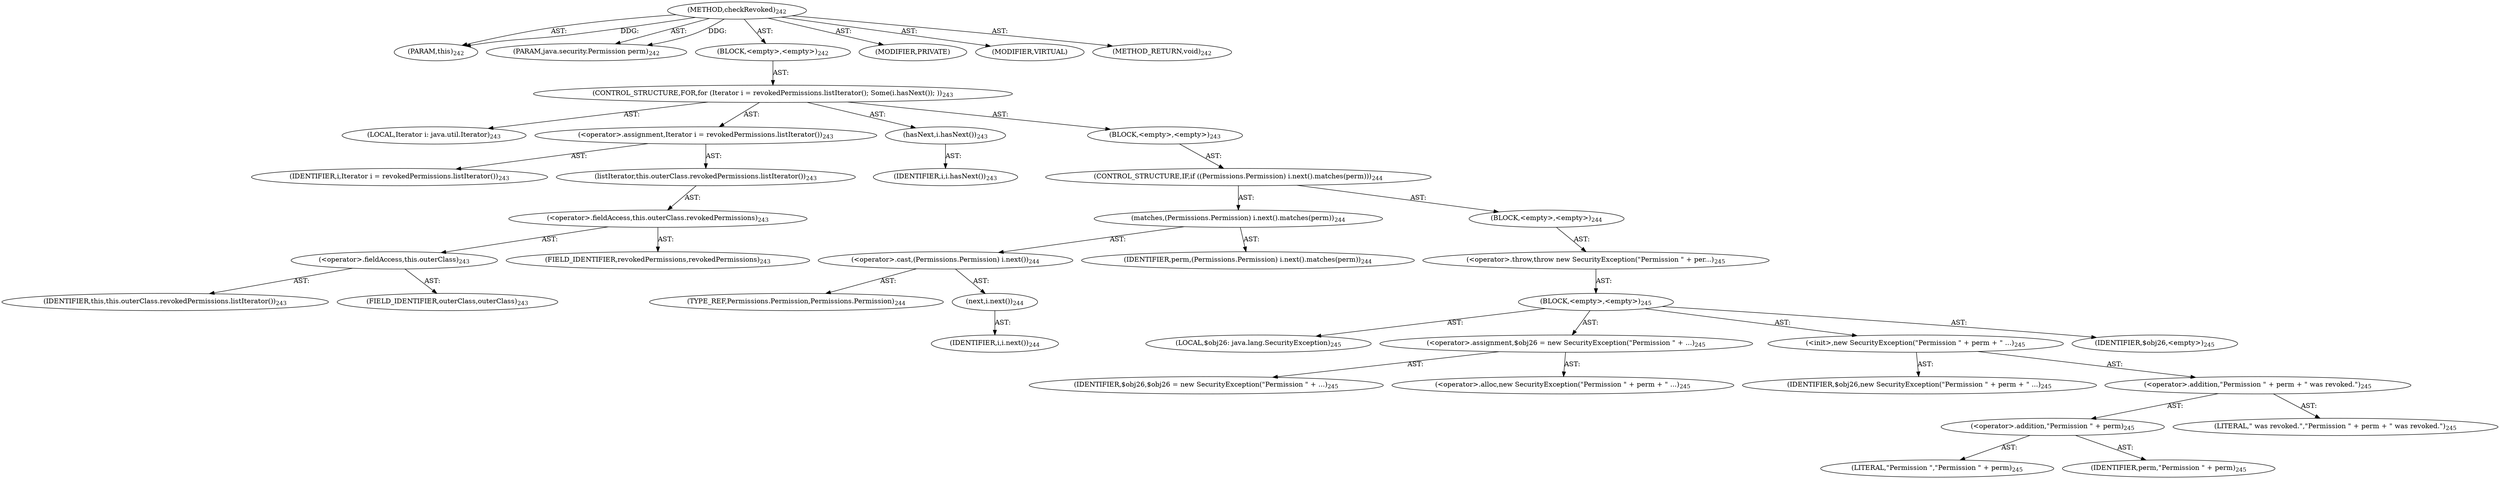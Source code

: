 digraph "checkRevoked" {  
"111669149705" [label = <(METHOD,checkRevoked)<SUB>242</SUB>> ]
"115964117010" [label = <(PARAM,this)<SUB>242</SUB>> ]
"115964117011" [label = <(PARAM,java.security.Permission perm)<SUB>242</SUB>> ]
"25769803824" [label = <(BLOCK,&lt;empty&gt;,&lt;empty&gt;)<SUB>242</SUB>> ]
"47244640269" [label = <(CONTROL_STRUCTURE,FOR,for (Iterator i = revokedPermissions.listIterator(); Some(i.hasNext()); ))<SUB>243</SUB>> ]
"94489280545" [label = <(LOCAL,Iterator i: java.util.Iterator)<SUB>243</SUB>> ]
"30064771317" [label = <(&lt;operator&gt;.assignment,Iterator i = revokedPermissions.listIterator())<SUB>243</SUB>> ]
"68719476917" [label = <(IDENTIFIER,i,Iterator i = revokedPermissions.listIterator())<SUB>243</SUB>> ]
"30064771318" [label = <(listIterator,this.outerClass.revokedPermissions.listIterator())<SUB>243</SUB>> ]
"30064771319" [label = <(&lt;operator&gt;.fieldAccess,this.outerClass.revokedPermissions)<SUB>243</SUB>> ]
"30064771320" [label = <(&lt;operator&gt;.fieldAccess,this.outerClass)<SUB>243</SUB>> ]
"68719476918" [label = <(IDENTIFIER,this,this.outerClass.revokedPermissions.listIterator())<SUB>243</SUB>> ]
"55834574908" [label = <(FIELD_IDENTIFIER,outerClass,outerClass)<SUB>243</SUB>> ]
"55834574909" [label = <(FIELD_IDENTIFIER,revokedPermissions,revokedPermissions)<SUB>243</SUB>> ]
"30064771321" [label = <(hasNext,i.hasNext())<SUB>243</SUB>> ]
"68719476919" [label = <(IDENTIFIER,i,i.hasNext())<SUB>243</SUB>> ]
"25769803825" [label = <(BLOCK,&lt;empty&gt;,&lt;empty&gt;)<SUB>243</SUB>> ]
"47244640270" [label = <(CONTROL_STRUCTURE,IF,if ((Permissions.Permission) i.next().matches(perm)))<SUB>244</SUB>> ]
"30064771322" [label = <(matches,(Permissions.Permission) i.next().matches(perm))<SUB>244</SUB>> ]
"30064771323" [label = <(&lt;operator&gt;.cast,(Permissions.Permission) i.next())<SUB>244</SUB>> ]
"180388626434" [label = <(TYPE_REF,Permissions.Permission,Permissions.Permission)<SUB>244</SUB>> ]
"30064771324" [label = <(next,i.next())<SUB>244</SUB>> ]
"68719476920" [label = <(IDENTIFIER,i,i.next())<SUB>244</SUB>> ]
"68719476921" [label = <(IDENTIFIER,perm,(Permissions.Permission) i.next().matches(perm))<SUB>244</SUB>> ]
"25769803826" [label = <(BLOCK,&lt;empty&gt;,&lt;empty&gt;)<SUB>244</SUB>> ]
"30064771325" [label = <(&lt;operator&gt;.throw,throw new SecurityException(&quot;Permission &quot; + per...)<SUB>245</SUB>> ]
"25769803827" [label = <(BLOCK,&lt;empty&gt;,&lt;empty&gt;)<SUB>245</SUB>> ]
"94489280546" [label = <(LOCAL,$obj26: java.lang.SecurityException)<SUB>245</SUB>> ]
"30064771326" [label = <(&lt;operator&gt;.assignment,$obj26 = new SecurityException(&quot;Permission &quot; + ...)<SUB>245</SUB>> ]
"68719476922" [label = <(IDENTIFIER,$obj26,$obj26 = new SecurityException(&quot;Permission &quot; + ...)<SUB>245</SUB>> ]
"30064771327" [label = <(&lt;operator&gt;.alloc,new SecurityException(&quot;Permission &quot; + perm + &quot; ...)<SUB>245</SUB>> ]
"30064771328" [label = <(&lt;init&gt;,new SecurityException(&quot;Permission &quot; + perm + &quot; ...)<SUB>245</SUB>> ]
"68719476923" [label = <(IDENTIFIER,$obj26,new SecurityException(&quot;Permission &quot; + perm + &quot; ...)<SUB>245</SUB>> ]
"30064771329" [label = <(&lt;operator&gt;.addition,&quot;Permission &quot; + perm + &quot; was revoked.&quot;)<SUB>245</SUB>> ]
"30064771330" [label = <(&lt;operator&gt;.addition,&quot;Permission &quot; + perm)<SUB>245</SUB>> ]
"90194313283" [label = <(LITERAL,&quot;Permission &quot;,&quot;Permission &quot; + perm)<SUB>245</SUB>> ]
"68719476924" [label = <(IDENTIFIER,perm,&quot;Permission &quot; + perm)<SUB>245</SUB>> ]
"90194313284" [label = <(LITERAL,&quot; was revoked.&quot;,&quot;Permission &quot; + perm + &quot; was revoked.&quot;)<SUB>245</SUB>> ]
"68719476925" [label = <(IDENTIFIER,$obj26,&lt;empty&gt;)<SUB>245</SUB>> ]
"133143986200" [label = <(MODIFIER,PRIVATE)> ]
"133143986201" [label = <(MODIFIER,VIRTUAL)> ]
"128849018889" [label = <(METHOD_RETURN,void)<SUB>242</SUB>> ]
  "111669149705" -> "115964117010"  [ label = "AST: "] 
  "111669149705" -> "115964117011"  [ label = "AST: "] 
  "111669149705" -> "25769803824"  [ label = "AST: "] 
  "111669149705" -> "133143986200"  [ label = "AST: "] 
  "111669149705" -> "133143986201"  [ label = "AST: "] 
  "111669149705" -> "128849018889"  [ label = "AST: "] 
  "25769803824" -> "47244640269"  [ label = "AST: "] 
  "47244640269" -> "94489280545"  [ label = "AST: "] 
  "47244640269" -> "30064771317"  [ label = "AST: "] 
  "47244640269" -> "30064771321"  [ label = "AST: "] 
  "47244640269" -> "25769803825"  [ label = "AST: "] 
  "30064771317" -> "68719476917"  [ label = "AST: "] 
  "30064771317" -> "30064771318"  [ label = "AST: "] 
  "30064771318" -> "30064771319"  [ label = "AST: "] 
  "30064771319" -> "30064771320"  [ label = "AST: "] 
  "30064771319" -> "55834574909"  [ label = "AST: "] 
  "30064771320" -> "68719476918"  [ label = "AST: "] 
  "30064771320" -> "55834574908"  [ label = "AST: "] 
  "30064771321" -> "68719476919"  [ label = "AST: "] 
  "25769803825" -> "47244640270"  [ label = "AST: "] 
  "47244640270" -> "30064771322"  [ label = "AST: "] 
  "47244640270" -> "25769803826"  [ label = "AST: "] 
  "30064771322" -> "30064771323"  [ label = "AST: "] 
  "30064771322" -> "68719476921"  [ label = "AST: "] 
  "30064771323" -> "180388626434"  [ label = "AST: "] 
  "30064771323" -> "30064771324"  [ label = "AST: "] 
  "30064771324" -> "68719476920"  [ label = "AST: "] 
  "25769803826" -> "30064771325"  [ label = "AST: "] 
  "30064771325" -> "25769803827"  [ label = "AST: "] 
  "25769803827" -> "94489280546"  [ label = "AST: "] 
  "25769803827" -> "30064771326"  [ label = "AST: "] 
  "25769803827" -> "30064771328"  [ label = "AST: "] 
  "25769803827" -> "68719476925"  [ label = "AST: "] 
  "30064771326" -> "68719476922"  [ label = "AST: "] 
  "30064771326" -> "30064771327"  [ label = "AST: "] 
  "30064771328" -> "68719476923"  [ label = "AST: "] 
  "30064771328" -> "30064771329"  [ label = "AST: "] 
  "30064771329" -> "30064771330"  [ label = "AST: "] 
  "30064771329" -> "90194313284"  [ label = "AST: "] 
  "30064771330" -> "90194313283"  [ label = "AST: "] 
  "30064771330" -> "68719476924"  [ label = "AST: "] 
  "111669149705" -> "115964117010"  [ label = "DDG: "] 
  "111669149705" -> "115964117011"  [ label = "DDG: "] 
}
